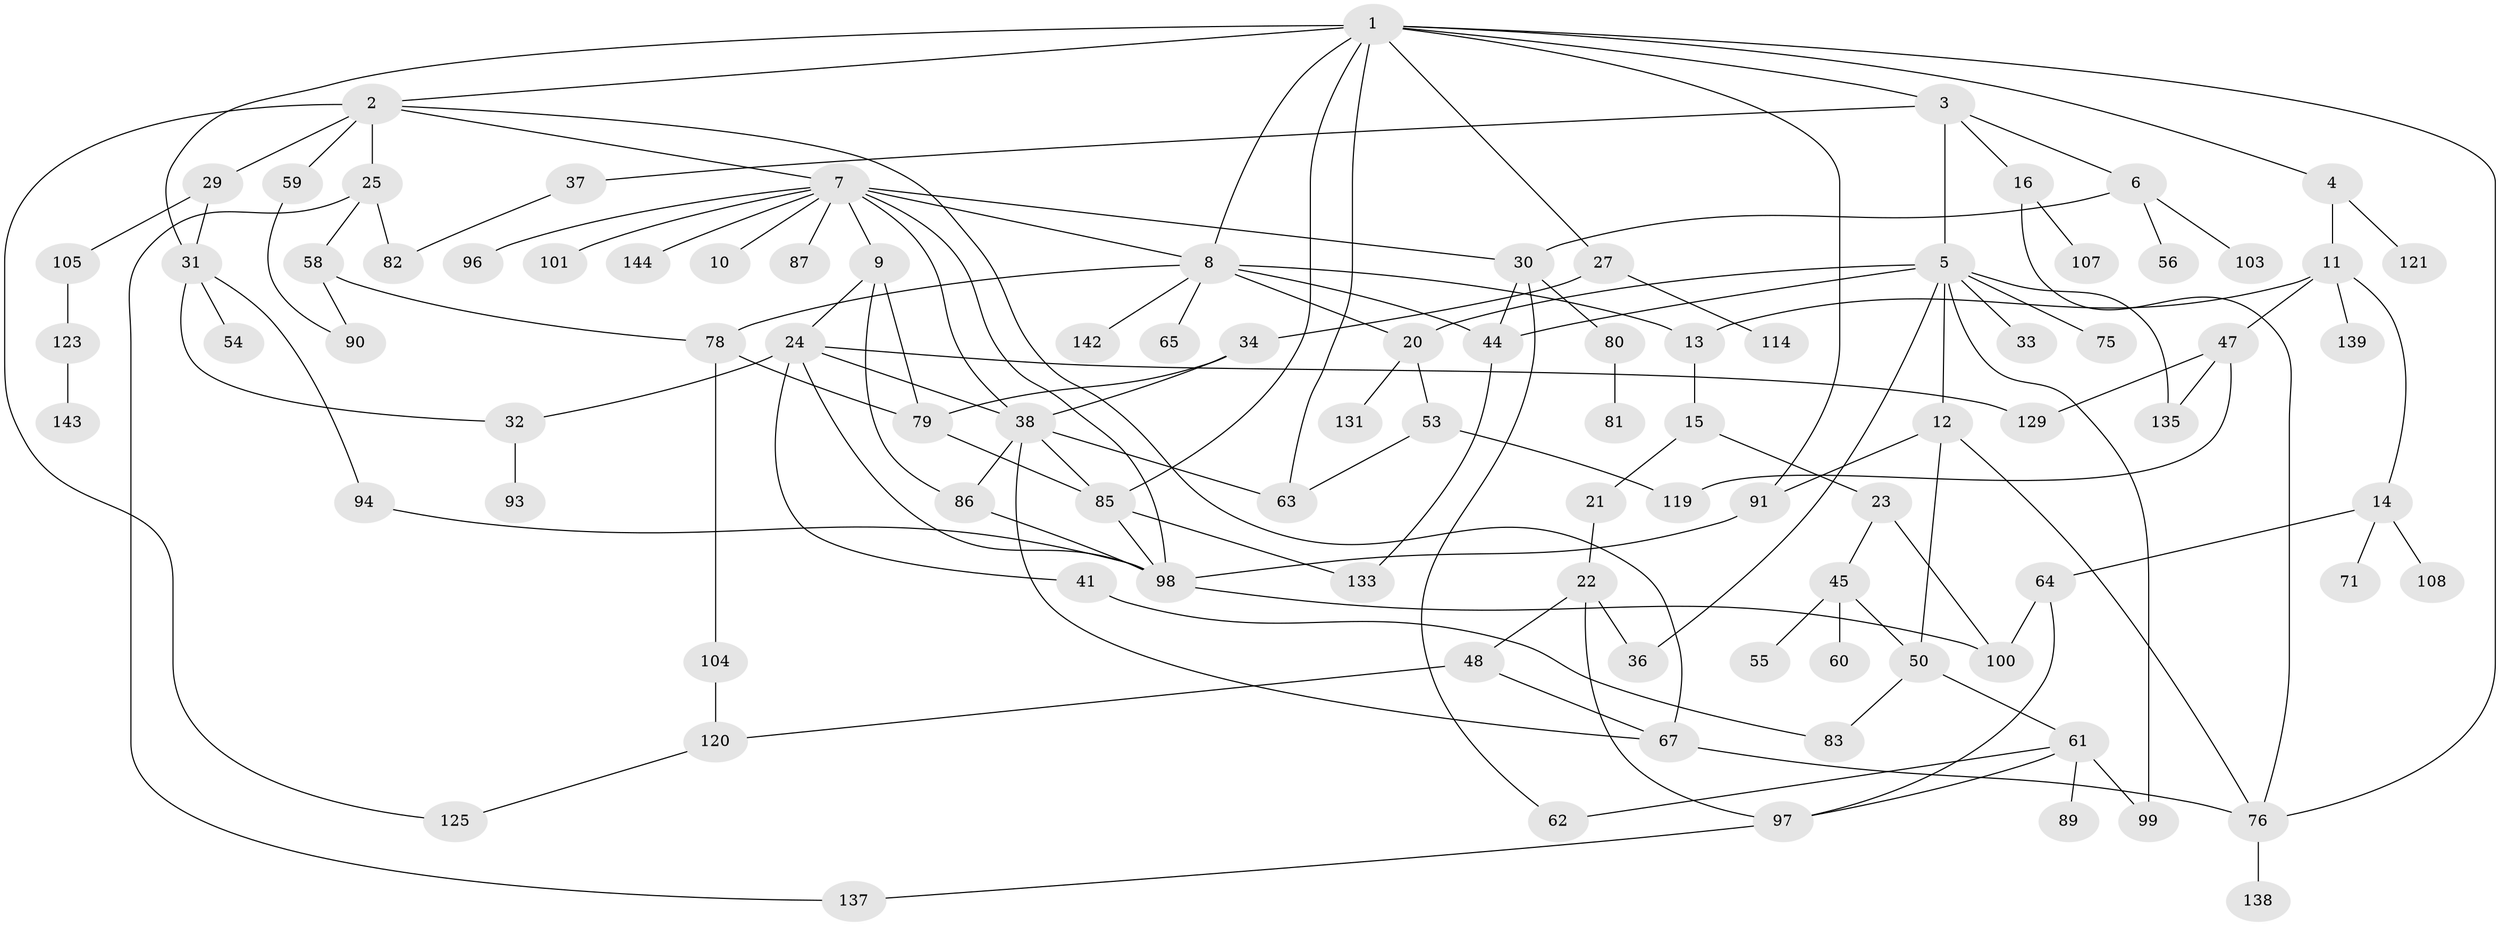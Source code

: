 // original degree distribution, {8: 0.013888888888888888, 5: 0.05555555555555555, 4: 0.14583333333333334, 6: 0.027777777777777776, 10: 0.006944444444444444, 1: 0.2638888888888889, 3: 0.2013888888888889, 2: 0.2777777777777778, 7: 0.006944444444444444}
// Generated by graph-tools (version 1.1) at 2025/10/02/27/25 16:10:52]
// undirected, 95 vertices, 141 edges
graph export_dot {
graph [start="1"]
  node [color=gray90,style=filled];
  1 [super="+118"];
  2 [super="+35"];
  3;
  4 [super="+115"];
  5 [super="+18"];
  6 [super="+42"];
  7 [super="+46"];
  8 [super="+28"];
  9 [super="+51"];
  10;
  11 [super="+126"];
  12;
  13 [super="+106"];
  14 [super="+19"];
  15 [super="+40"];
  16 [super="+17"];
  20 [super="+52"];
  21 [super="+141"];
  22 [super="+57"];
  23;
  24 [super="+26"];
  25 [super="+66"];
  27 [super="+72"];
  29 [super="+39"];
  30 [super="+77"];
  31;
  32 [super="+68"];
  33;
  34 [super="+95"];
  36 [super="+136"];
  37 [super="+74"];
  38 [super="+43"];
  41;
  44 [super="+117"];
  45 [super="+49"];
  47 [super="+92"];
  48 [super="+70"];
  50 [super="+73"];
  53 [super="+84"];
  54;
  55;
  56;
  58 [super="+113"];
  59 [super="+116"];
  60 [super="+69"];
  61 [super="+88"];
  62;
  63 [super="+130"];
  64;
  65;
  67 [super="+111"];
  71;
  75;
  76 [super="+124"];
  78 [super="+127"];
  79;
  80;
  81;
  82;
  83 [super="+132"];
  85;
  86 [super="+109"];
  87;
  89;
  90 [super="+140"];
  91 [super="+128"];
  93;
  94;
  96;
  97;
  98 [super="+110"];
  99;
  100 [super="+102"];
  101;
  103 [super="+134"];
  104 [super="+122"];
  105 [super="+112"];
  107;
  108;
  114;
  119;
  120;
  121;
  123;
  125;
  129;
  131;
  133;
  135;
  137;
  138;
  139;
  142;
  143;
  144;
  1 -- 2;
  1 -- 3;
  1 -- 4;
  1 -- 27;
  1 -- 31;
  1 -- 76;
  1 -- 91;
  1 -- 8;
  1 -- 85;
  1 -- 63;
  2 -- 7;
  2 -- 25;
  2 -- 29;
  2 -- 59;
  2 -- 67;
  2 -- 125;
  3 -- 5;
  3 -- 6;
  3 -- 16;
  3 -- 37;
  4 -- 11;
  4 -- 121;
  5 -- 12;
  5 -- 44;
  5 -- 99;
  5 -- 33;
  5 -- 20;
  5 -- 135;
  5 -- 75;
  5 -- 36;
  6 -- 103;
  6 -- 30;
  6 -- 56;
  7 -- 8;
  7 -- 9 [weight=2];
  7 -- 10;
  7 -- 30;
  7 -- 87;
  7 -- 101;
  7 -- 144;
  7 -- 96;
  7 -- 98;
  7 -- 38;
  8 -- 13;
  8 -- 65;
  8 -- 78;
  8 -- 142;
  8 -- 20;
  8 -- 44;
  9 -- 24;
  9 -- 86;
  9 -- 79;
  11 -- 14;
  11 -- 47;
  11 -- 139;
  11 -- 13;
  12 -- 50;
  12 -- 91;
  12 -- 76;
  13 -- 15;
  14 -- 64;
  14 -- 71;
  14 -- 108;
  15 -- 21;
  15 -- 23;
  16 -- 107;
  16 -- 76;
  20 -- 131;
  20 -- 53;
  21 -- 22;
  22 -- 36;
  22 -- 48;
  22 -- 97;
  23 -- 45;
  23 -- 100;
  24 -- 129;
  24 -- 32;
  24 -- 41;
  24 -- 38;
  24 -- 98;
  25 -- 58;
  25 -- 137;
  25 -- 82;
  27 -- 34;
  27 -- 114;
  29 -- 105;
  29 -- 31;
  30 -- 62;
  30 -- 80;
  30 -- 44;
  31 -- 32;
  31 -- 54;
  31 -- 94;
  32 -- 93;
  34 -- 38;
  34 -- 79;
  37 -- 82;
  38 -- 86;
  38 -- 67;
  38 -- 85;
  38 -- 63;
  41 -- 83;
  44 -- 133;
  45 -- 55;
  45 -- 50;
  45 -- 60 [weight=2];
  47 -- 129;
  47 -- 135;
  47 -- 119;
  48 -- 67;
  48 -- 120;
  50 -- 61;
  50 -- 83;
  53 -- 63;
  53 -- 119;
  58 -- 90;
  58 -- 78;
  59 -- 90;
  61 -- 62;
  61 -- 89;
  61 -- 97;
  61 -- 99;
  64 -- 100;
  64 -- 97;
  67 -- 76;
  76 -- 138;
  78 -- 104;
  78 -- 79;
  79 -- 85;
  80 -- 81;
  85 -- 133;
  85 -- 98;
  86 -- 98;
  91 -- 98;
  94 -- 98;
  97 -- 137;
  98 -- 100;
  104 -- 120;
  105 -- 123 [weight=2];
  120 -- 125;
  123 -- 143;
}
